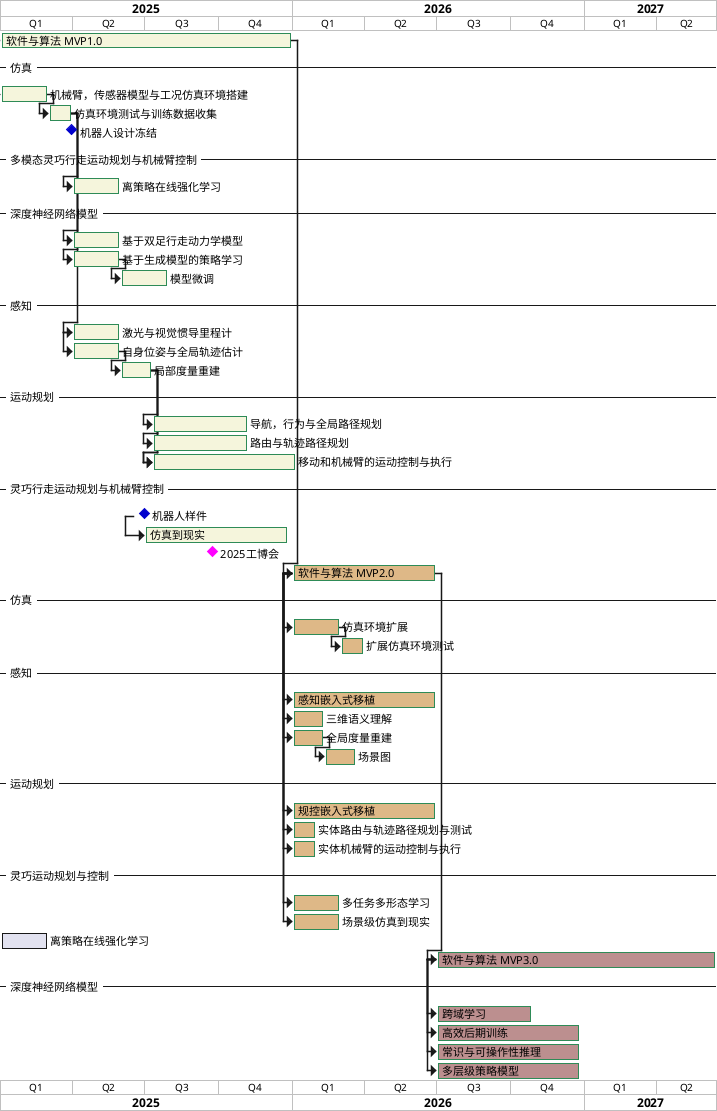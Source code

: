@startgantt
printscale quarterly zoom 2

Project starts the 1st of january 2025
[软件与算法 MVP1.0] as [TASK1] starts the 1st of january 2025
' [TASK1] ends the 31st of december 2025
[TASK1] requires 365 days 
[TASK1] is colored in Beige/SeaGreen
-- 仿真  --
[机械臂，传感器模型与工况仿真环境搭建] as [sim-setup] requires 60 days
[sim-setup] is colored in Beige/SeaGreen
[sim-setup] starts at [TASK1]'s start
[仿真环境测试与训练数据收集] as [sim-test] requires 30 days
[sim-test] is colored in Beige/SeaGreen
[sim-test] starts at [sim-setup]'s end
[机器人设计冻结] as [design] happens at 2025-03-31
[design] is colored in MediumBlue
-- 多模态灵巧行走运动规划与机械臂控制 --
[离策略在线强化学习] as [rl] requires 60 days
[rl] is colored in Beige/SeaGreen
[rl] starts at [sim-test]'s end
-- 深度神经网络模型 --
[基于双足行走动力学模型] as [dynamics-model] requires 60 days
[dynamics-model] is colored in Beige/SeaGreen
[dynamics-model] starts at [sim-test]'s end
[基于生成模型的策略学习] as [generative-policy] requires 60 days
[generative-policy] is colored in Beige/SeaGreen
[generative-policy] starts at [sim-test]'s end
[模型微调] as [fine-tuning] requires 60 days
[fine-tuning] is colored in Beige/SeaGreen
[fine-tuning] starts at [generative-policy]'s end
-- 感知 --
[激光与视觉惯导里程计] as [odometry] requires 60 days
[odometry] is colored in Beige/SeaGreen
[odometry] starts at [sim-test]'s end
[自身位姿与全局轨迹估计] as [pose] requires 60 days
[pose] is colored in Beige/SeaGreen
[pose] starts at [odometry]'s start
[局部度量重建] as [local metrics] requires 40 days
[local metrics] is colored in Beige/SeaGreen
[local metrics] starts at [pose]'s end
-- 运动规划 --
[导航，行为与全局路径规划] as [navigation] requires 120 days
[navigation] is colored in Beige/SeaGreen
[navigation] starts at [local metrics]'s end
[路由与轨迹路径规划] as [trajectory] requires 120 days
[trajectory] is colored in Beige/SeaGreen
[trajectory] starts at [local metrics]'s end
[移动和机械臂的运动控制与执行] as [control] requires 180 days
[control] is colored in Beige/SeaGreen
[control] starts at [local metrics]'s end


-- 灵巧行走运动规划与机械臂控制 --
[机器人样件] as [sample] happens at 2025-06-30
[sample] is colored in MediumBlue

[仿真到现实] as [sim2real] requires 180 days
[sim2real] is colored in Beige/SeaGreen
[sim2real] starts at [sample]'s start

[2025工博会] as [pwee] happens at 2025-09-23
[pwee] lasts 5 days
[pwee] is colored in Magenta 

' 2025-01-18 to 2025-08-22 are named [Pilot Project]
' 2025-01-18 to 2025-08-22 are colored in salmon 

[软件与算法 MVP2.0] as [TASK2] starts the 1st of january 2026
' [TASK2] ends the 31st of may 2026
[TASK2] requires 180 days
[TASK2] is colored in BurlyWood/SeaGreen
[TASK1]->[TASK2]
-- 仿真  --
[仿真环境扩展] as [sim-extension] requires 60 days
[sim-extension] is colored in BurlyWood/SeaGreen
[sim-extension] starts at [TASK2]'s start
[扩展仿真环境测试] as [sim-extension-test] requires 30 days
[sim-extension-test] is colored in BurlyWood/SeaGreen
[sim-extension-test] starts at [sim-extension]'s end
-- 感知 --
[感知嵌入式移植] as [embedded perception] requires 180 days
[embedded perception] is colored in BurlyWood/SeaGreen
[embedded perception] starts at [TASK2]'s start
[三维语义理解] as [sementics] requires 40 days
[sementics] is colored in BurlyWood/SeaGreen
[sementics] starts at [TASK2]'s start
[全局度量重建] as [global metrics] requires 40 days
[global metrics] is colored in BurlyWood/SeaGreen
[global metrics] starts at [TASK2]'s start
[场景图] as [scene] requires 40 days
[scene] is colored in BurlyWood/SeaGreen
[scene] starts at [global metrics]'s end
-- 运动规划 --
[规控嵌入式移植] as [embedded control] requires 180 days
[embedded control] is colored in BurlyWood/SeaGreen
[embedded control] starts at [TASK2]'s start
[实体路由与轨迹路径规划与测试] as [real-trajectory] requires 30 days
[real-trajectory] is colored in BurlyWood/SeaGreen
[real-trajectory] starts at [TASK2]'s start
[实体机械臂的运动控制与执行] as [real-control] requires 30 days
[real-control] is colored in BurlyWood/SeaGreen
[real-control] starts at [TASK2]'s start
-- 灵巧运动规划与控制 --
[多任务多形态学习] as [multi-tasking] requires 60 days
[multi-tasking] is colored in BurlyWood/SeaGreen
[multi-tasking] starts at [TASK2]'s start
[场景级仿真到现实] as [sim-scene] requires 60 days
[sim-scene] is colored in BurlyWood/SeaGreen
[sim-scene] starts at [TASK2]'s start
[离策略在线强化学习] requires 60 days
[control] is colored in Beige/SeaGreen
[control] starts at [local metrics]'s end

[软件与算法 MVP3.0] as [TASK3] starts the 1st of june 2026
[TASK3] ends the 15th of june 2027
[TASK3] is colored in RosyBrown/SeaGreen
[TASK2]->[TASK3]
-- 深度神经网络模型 --
[跨域学习] as [cross-domain] requires 120 days
[cross-domain] is colored in RosyBrown/SeaGreen
[cross-domain] starts at [TASK3]'s start
[高效后期训练] as [post-training] requires 180 days
[post-training] is colored in RosyBrown/SeaGreen
[post-training] starts at [TASK3]'s start 
[常识与可操作性推理] as [common-sense] requires 180 days
[common-sense] is colored in RosyBrown/SeaGreen
[common-sense] starts at [TASK3]'s start 
[多层级策略模型] as [hierarchical] requires 180 days
[hierarchical] is colored in RosyBrown/SeaGreen
[hierarchical] starts at [TASK3]'s start 

@endgantt
